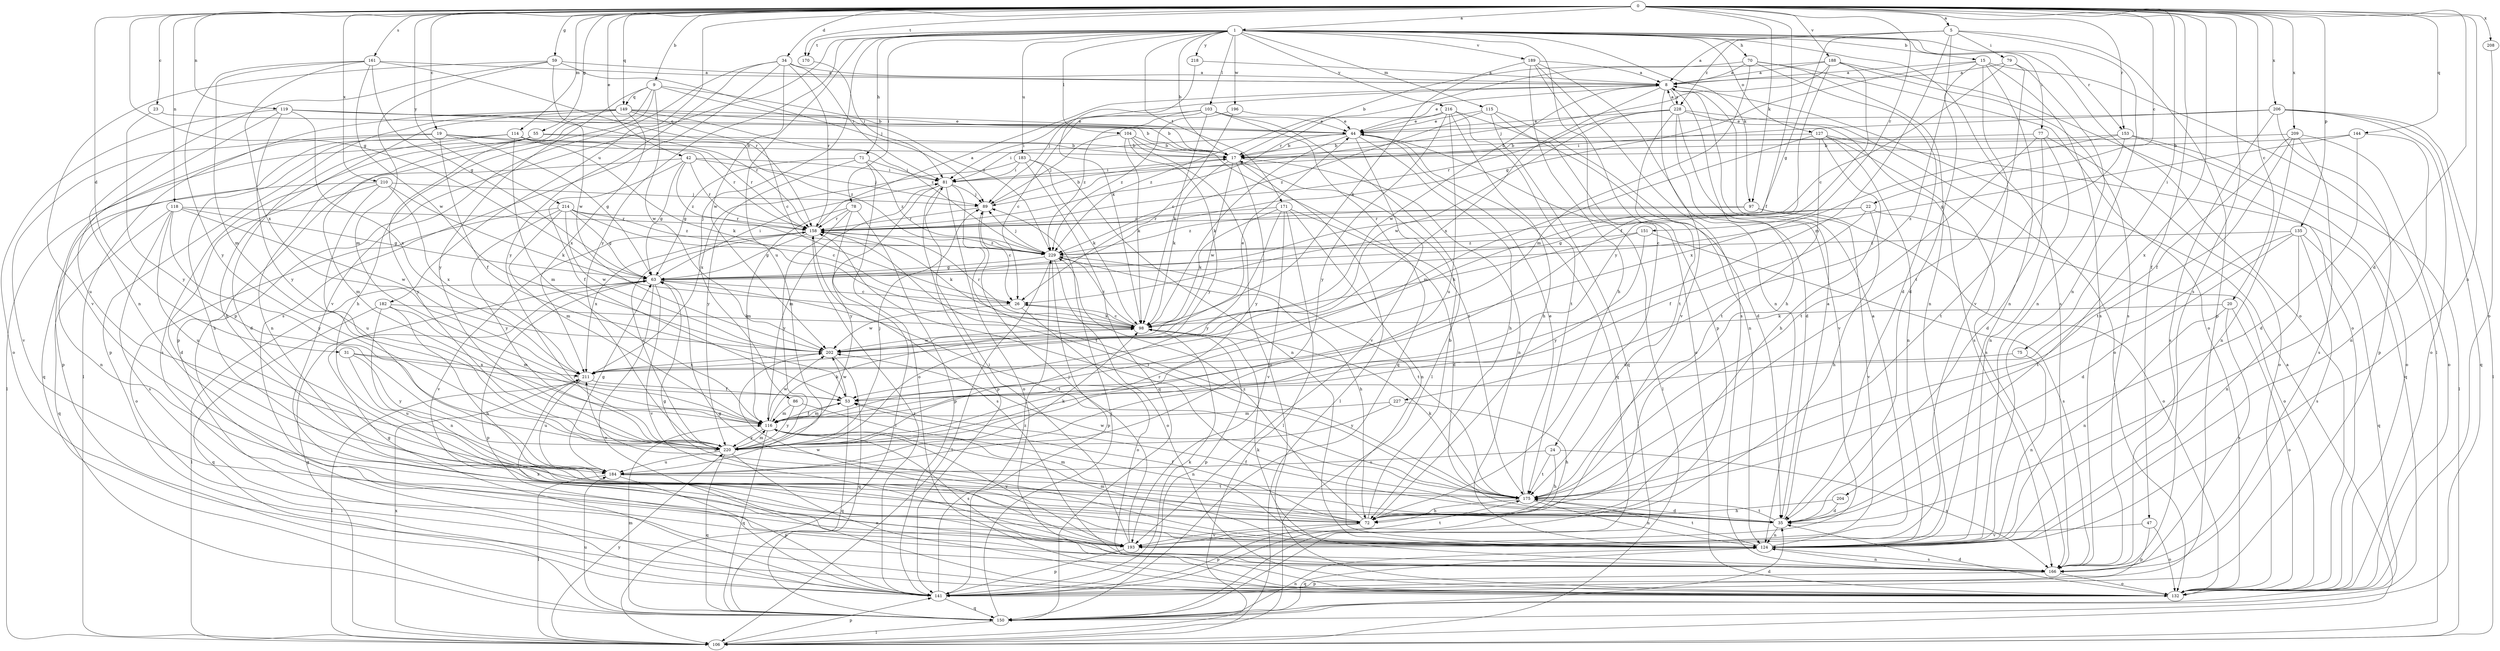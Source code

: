 strict digraph  {
0;
1;
5;
8;
9;
15;
17;
19;
20;
22;
23;
24;
26;
31;
34;
35;
42;
44;
47;
53;
55;
59;
63;
70;
71;
72;
75;
77;
78;
79;
81;
86;
89;
97;
98;
103;
104;
106;
114;
115;
116;
118;
119;
124;
127;
132;
135;
141;
144;
149;
150;
151;
153;
158;
161;
166;
170;
171;
175;
182;
183;
184;
188;
189;
193;
196;
202;
204;
206;
208;
209;
210;
211;
214;
216;
218;
220;
227;
228;
229;
0 -> 1  [label=a];
0 -> 5  [label=a];
0 -> 9  [label=b];
0 -> 19  [label=c];
0 -> 20  [label=c];
0 -> 22  [label=c];
0 -> 23  [label=c];
0 -> 31  [label=d];
0 -> 34  [label=d];
0 -> 35  [label=d];
0 -> 42  [label=e];
0 -> 47  [label=f];
0 -> 53  [label=f];
0 -> 55  [label=g];
0 -> 59  [label=g];
0 -> 63  [label=g];
0 -> 75  [label=i];
0 -> 97  [label=k];
0 -> 114  [label=m];
0 -> 118  [label=n];
0 -> 119  [label=n];
0 -> 124  [label=n];
0 -> 135  [label=p];
0 -> 144  [label=q];
0 -> 149  [label=q];
0 -> 151  [label=r];
0 -> 153  [label=r];
0 -> 161  [label=s];
0 -> 166  [label=s];
0 -> 170  [label=t];
0 -> 182  [label=u];
0 -> 188  [label=v];
0 -> 204  [label=x];
0 -> 206  [label=x];
0 -> 208  [label=x];
0 -> 209  [label=x];
0 -> 210  [label=x];
0 -> 214  [label=y];
1 -> 15  [label=b];
1 -> 17  [label=b];
1 -> 24  [label=c];
1 -> 70  [label=h];
1 -> 71  [label=h];
1 -> 77  [label=i];
1 -> 78  [label=i];
1 -> 86  [label=j];
1 -> 97  [label=k];
1 -> 103  [label=l];
1 -> 104  [label=l];
1 -> 115  [label=m];
1 -> 127  [label=o];
1 -> 132  [label=o];
1 -> 141  [label=p];
1 -> 153  [label=r];
1 -> 166  [label=s];
1 -> 170  [label=t];
1 -> 171  [label=t];
1 -> 183  [label=u];
1 -> 184  [label=u];
1 -> 189  [label=v];
1 -> 196  [label=w];
1 -> 216  [label=y];
1 -> 218  [label=y];
1 -> 220  [label=y];
5 -> 8  [label=a];
5 -> 63  [label=g];
5 -> 79  [label=i];
5 -> 116  [label=m];
5 -> 124  [label=n];
5 -> 141  [label=p];
5 -> 227  [label=z];
5 -> 228  [label=z];
8 -> 44  [label=e];
8 -> 72  [label=h];
8 -> 89  [label=j];
8 -> 193  [label=v];
8 -> 202  [label=w];
8 -> 211  [label=x];
8 -> 228  [label=z];
9 -> 17  [label=b];
9 -> 72  [label=h];
9 -> 141  [label=p];
9 -> 149  [label=q];
9 -> 202  [label=w];
9 -> 220  [label=y];
9 -> 229  [label=z];
15 -> 8  [label=a];
15 -> 35  [label=d];
15 -> 63  [label=g];
15 -> 106  [label=l];
15 -> 124  [label=n];
15 -> 166  [label=s];
15 -> 193  [label=v];
17 -> 81  [label=i];
17 -> 98  [label=k];
17 -> 106  [label=l];
17 -> 124  [label=n];
17 -> 202  [label=w];
17 -> 220  [label=y];
19 -> 17  [label=b];
19 -> 53  [label=f];
19 -> 63  [label=g];
19 -> 141  [label=p];
19 -> 158  [label=r];
19 -> 193  [label=v];
20 -> 98  [label=k];
20 -> 124  [label=n];
20 -> 132  [label=o];
20 -> 166  [label=s];
22 -> 53  [label=f];
22 -> 63  [label=g];
22 -> 72  [label=h];
22 -> 132  [label=o];
22 -> 158  [label=r];
23 -> 44  [label=e];
23 -> 220  [label=y];
24 -> 72  [label=h];
24 -> 166  [label=s];
24 -> 175  [label=t];
24 -> 184  [label=u];
26 -> 98  [label=k];
26 -> 132  [label=o];
26 -> 202  [label=w];
31 -> 53  [label=f];
31 -> 184  [label=u];
31 -> 211  [label=x];
31 -> 220  [label=y];
34 -> 8  [label=a];
34 -> 81  [label=i];
34 -> 158  [label=r];
34 -> 166  [label=s];
34 -> 193  [label=v];
34 -> 202  [label=w];
34 -> 220  [label=y];
35 -> 8  [label=a];
35 -> 53  [label=f];
35 -> 124  [label=n];
35 -> 158  [label=r];
35 -> 175  [label=t];
35 -> 211  [label=x];
42 -> 53  [label=f];
42 -> 63  [label=g];
42 -> 81  [label=i];
42 -> 89  [label=j];
42 -> 116  [label=m];
42 -> 158  [label=r];
42 -> 229  [label=z];
44 -> 17  [label=b];
44 -> 72  [label=h];
44 -> 81  [label=i];
44 -> 98  [label=k];
44 -> 106  [label=l];
44 -> 150  [label=q];
44 -> 193  [label=v];
47 -> 132  [label=o];
47 -> 141  [label=p];
47 -> 193  [label=v];
53 -> 116  [label=m];
53 -> 150  [label=q];
53 -> 202  [label=w];
55 -> 17  [label=b];
55 -> 106  [label=l];
55 -> 166  [label=s];
55 -> 220  [label=y];
55 -> 229  [label=z];
59 -> 8  [label=a];
59 -> 89  [label=j];
59 -> 116  [label=m];
59 -> 124  [label=n];
59 -> 193  [label=v];
59 -> 202  [label=w];
63 -> 26  [label=c];
63 -> 81  [label=i];
63 -> 106  [label=l];
63 -> 132  [label=o];
63 -> 141  [label=p];
63 -> 175  [label=t];
63 -> 193  [label=v];
70 -> 8  [label=a];
70 -> 35  [label=d];
70 -> 116  [label=m];
70 -> 124  [label=n];
70 -> 132  [label=o];
70 -> 158  [label=r];
71 -> 63  [label=g];
71 -> 81  [label=i];
71 -> 132  [label=o];
71 -> 220  [label=y];
71 -> 229  [label=z];
72 -> 17  [label=b];
72 -> 53  [label=f];
72 -> 63  [label=g];
72 -> 141  [label=p];
72 -> 193  [label=v];
72 -> 229  [label=z];
75 -> 124  [label=n];
75 -> 211  [label=x];
77 -> 17  [label=b];
77 -> 35  [label=d];
77 -> 124  [label=n];
77 -> 132  [label=o];
77 -> 175  [label=t];
78 -> 106  [label=l];
78 -> 116  [label=m];
78 -> 141  [label=p];
78 -> 158  [label=r];
78 -> 220  [label=y];
79 -> 8  [label=a];
79 -> 26  [label=c];
79 -> 124  [label=n];
79 -> 175  [label=t];
81 -> 89  [label=j];
81 -> 116  [label=m];
81 -> 132  [label=o];
81 -> 141  [label=p];
81 -> 175  [label=t];
81 -> 220  [label=y];
86 -> 116  [label=m];
86 -> 124  [label=n];
86 -> 220  [label=y];
89 -> 17  [label=b];
89 -> 26  [label=c];
89 -> 158  [label=r];
97 -> 132  [label=o];
97 -> 158  [label=r];
97 -> 193  [label=v];
97 -> 229  [label=z];
98 -> 26  [label=c];
98 -> 141  [label=p];
98 -> 158  [label=r];
98 -> 202  [label=w];
98 -> 229  [label=z];
103 -> 26  [label=c];
103 -> 44  [label=e];
103 -> 81  [label=i];
103 -> 98  [label=k];
103 -> 106  [label=l];
103 -> 150  [label=q];
103 -> 229  [label=z];
104 -> 17  [label=b];
104 -> 89  [label=j];
104 -> 98  [label=k];
104 -> 132  [label=o];
104 -> 175  [label=t];
104 -> 220  [label=y];
106 -> 8  [label=a];
106 -> 63  [label=g];
106 -> 141  [label=p];
106 -> 211  [label=x];
106 -> 220  [label=y];
114 -> 17  [label=b];
114 -> 35  [label=d];
114 -> 72  [label=h];
114 -> 98  [label=k];
114 -> 116  [label=m];
114 -> 150  [label=q];
114 -> 158  [label=r];
115 -> 44  [label=e];
115 -> 124  [label=n];
115 -> 132  [label=o];
115 -> 150  [label=q];
115 -> 229  [label=z];
116 -> 53  [label=f];
116 -> 98  [label=k];
116 -> 150  [label=q];
116 -> 166  [label=s];
116 -> 193  [label=v];
116 -> 202  [label=w];
116 -> 220  [label=y];
118 -> 63  [label=g];
118 -> 150  [label=q];
118 -> 158  [label=r];
118 -> 166  [label=s];
118 -> 184  [label=u];
118 -> 202  [label=w];
118 -> 220  [label=y];
119 -> 17  [label=b];
119 -> 44  [label=e];
119 -> 132  [label=o];
119 -> 158  [label=r];
119 -> 184  [label=u];
119 -> 211  [label=x];
119 -> 220  [label=y];
124 -> 8  [label=a];
124 -> 63  [label=g];
124 -> 116  [label=m];
124 -> 150  [label=q];
124 -> 166  [label=s];
124 -> 175  [label=t];
127 -> 17  [label=b];
127 -> 72  [label=h];
127 -> 116  [label=m];
127 -> 124  [label=n];
127 -> 150  [label=q];
127 -> 166  [label=s];
127 -> 175  [label=t];
132 -> 35  [label=d];
135 -> 35  [label=d];
135 -> 124  [label=n];
135 -> 150  [label=q];
135 -> 166  [label=s];
135 -> 175  [label=t];
135 -> 229  [label=z];
141 -> 63  [label=g];
141 -> 98  [label=k];
141 -> 150  [label=q];
141 -> 158  [label=r];
141 -> 229  [label=z];
144 -> 17  [label=b];
144 -> 35  [label=d];
144 -> 63  [label=g];
144 -> 124  [label=n];
149 -> 17  [label=b];
149 -> 26  [label=c];
149 -> 44  [label=e];
149 -> 72  [label=h];
149 -> 106  [label=l];
149 -> 124  [label=n];
149 -> 141  [label=p];
149 -> 211  [label=x];
149 -> 229  [label=z];
150 -> 35  [label=d];
150 -> 89  [label=j];
150 -> 106  [label=l];
150 -> 116  [label=m];
150 -> 124  [label=n];
150 -> 184  [label=u];
151 -> 98  [label=k];
151 -> 166  [label=s];
151 -> 220  [label=y];
151 -> 229  [label=z];
153 -> 17  [label=b];
153 -> 106  [label=l];
153 -> 132  [label=o];
153 -> 175  [label=t];
153 -> 211  [label=x];
158 -> 8  [label=a];
158 -> 63  [label=g];
158 -> 98  [label=k];
158 -> 166  [label=s];
158 -> 193  [label=v];
158 -> 211  [label=x];
158 -> 229  [label=z];
161 -> 8  [label=a];
161 -> 63  [label=g];
161 -> 116  [label=m];
161 -> 158  [label=r];
161 -> 202  [label=w];
161 -> 211  [label=x];
161 -> 220  [label=y];
166 -> 98  [label=k];
166 -> 124  [label=n];
166 -> 132  [label=o];
166 -> 141  [label=p];
166 -> 211  [label=x];
170 -> 81  [label=i];
171 -> 35  [label=d];
171 -> 98  [label=k];
171 -> 106  [label=l];
171 -> 124  [label=n];
171 -> 158  [label=r];
171 -> 193  [label=v];
171 -> 220  [label=y];
175 -> 35  [label=d];
175 -> 44  [label=e];
175 -> 72  [label=h];
175 -> 98  [label=k];
175 -> 116  [label=m];
175 -> 124  [label=n];
175 -> 158  [label=r];
175 -> 202  [label=w];
182 -> 72  [label=h];
182 -> 98  [label=k];
182 -> 116  [label=m];
182 -> 124  [label=n];
182 -> 150  [label=q];
183 -> 81  [label=i];
183 -> 98  [label=k];
183 -> 124  [label=n];
183 -> 150  [label=q];
183 -> 211  [label=x];
184 -> 63  [label=g];
184 -> 98  [label=k];
184 -> 106  [label=l];
184 -> 141  [label=p];
184 -> 175  [label=t];
188 -> 8  [label=a];
188 -> 17  [label=b];
188 -> 53  [label=f];
188 -> 89  [label=j];
188 -> 132  [label=o];
188 -> 166  [label=s];
188 -> 220  [label=y];
189 -> 8  [label=a];
189 -> 72  [label=h];
189 -> 98  [label=k];
189 -> 124  [label=n];
189 -> 141  [label=p];
189 -> 166  [label=s];
193 -> 81  [label=i];
193 -> 89  [label=j];
193 -> 141  [label=p];
193 -> 175  [label=t];
193 -> 202  [label=w];
196 -> 26  [label=c];
196 -> 44  [label=e];
196 -> 229  [label=z];
202 -> 44  [label=e];
202 -> 150  [label=q];
202 -> 211  [label=x];
204 -> 35  [label=d];
204 -> 72  [label=h];
206 -> 44  [label=e];
206 -> 81  [label=i];
206 -> 106  [label=l];
206 -> 132  [label=o];
206 -> 141  [label=p];
206 -> 150  [label=q];
206 -> 166  [label=s];
208 -> 132  [label=o];
209 -> 17  [label=b];
209 -> 53  [label=f];
209 -> 124  [label=n];
209 -> 132  [label=o];
209 -> 166  [label=s];
209 -> 175  [label=t];
210 -> 35  [label=d];
210 -> 89  [label=j];
210 -> 98  [label=k];
210 -> 124  [label=n];
210 -> 184  [label=u];
210 -> 211  [label=x];
211 -> 53  [label=f];
211 -> 106  [label=l];
211 -> 184  [label=u];
214 -> 26  [label=c];
214 -> 63  [label=g];
214 -> 116  [label=m];
214 -> 132  [label=o];
214 -> 158  [label=r];
214 -> 202  [label=w];
214 -> 220  [label=y];
214 -> 229  [label=z];
216 -> 35  [label=d];
216 -> 44  [label=e];
216 -> 72  [label=h];
216 -> 175  [label=t];
216 -> 184  [label=u];
216 -> 220  [label=y];
216 -> 229  [label=z];
218 -> 8  [label=a];
218 -> 98  [label=k];
220 -> 89  [label=j];
220 -> 116  [label=m];
220 -> 132  [label=o];
220 -> 150  [label=q];
220 -> 158  [label=r];
220 -> 184  [label=u];
227 -> 72  [label=h];
227 -> 116  [label=m];
227 -> 220  [label=y];
228 -> 8  [label=a];
228 -> 35  [label=d];
228 -> 44  [label=e];
228 -> 132  [label=o];
228 -> 158  [label=r];
228 -> 166  [label=s];
228 -> 175  [label=t];
228 -> 193  [label=v];
228 -> 202  [label=w];
229 -> 63  [label=g];
229 -> 72  [label=h];
229 -> 89  [label=j];
229 -> 106  [label=l];
229 -> 132  [label=o];
229 -> 141  [label=p];
229 -> 175  [label=t];
}
